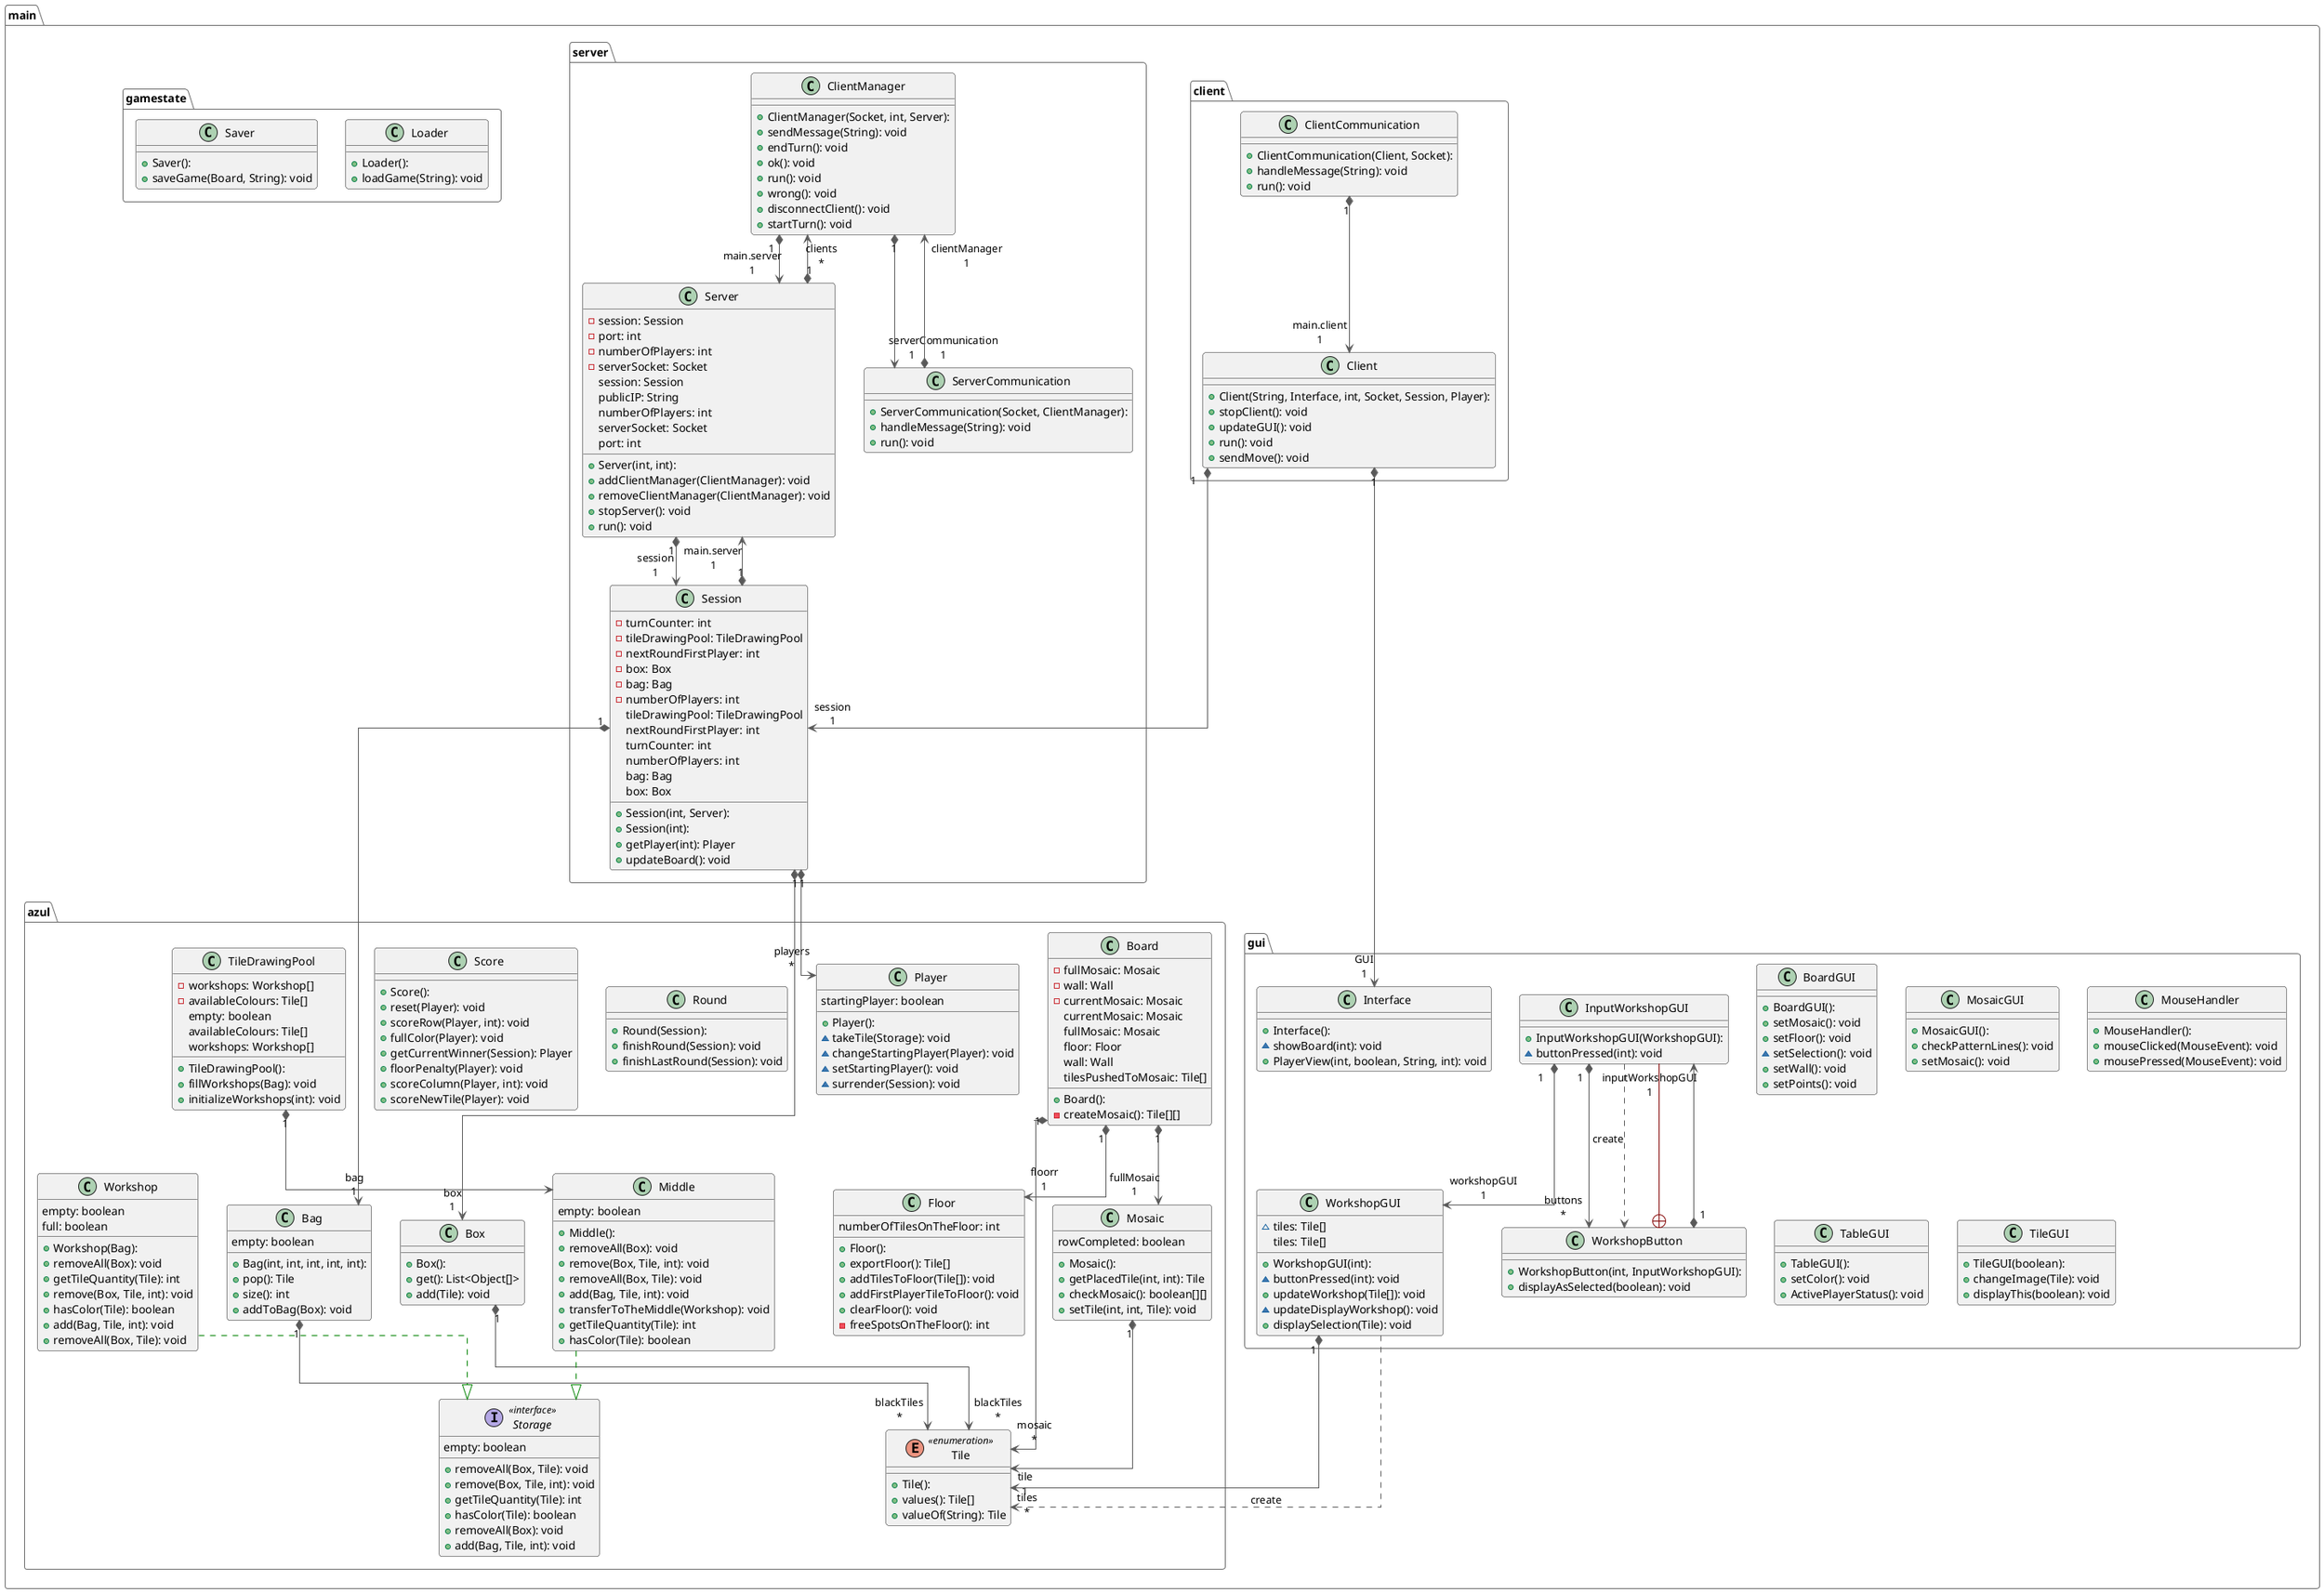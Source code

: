 @startuml
!theme vibrant

top to bottom direction
skinparam linetype ortho

package main.azul{
class Bag {
  + Bag(int, int, int, int, int):
  + pop(): Tile
  + size(): int
  + addToBag(Box): void
   empty: boolean
}

class Board {
  + Board():
  - fullMosaic: Mosaic
  - wall: Wall
  - currentMosaic: Mosaic
  - createMosaic(): Tile[][]
   currentMosaic: Mosaic
   fullMosaic: Mosaic
   floor: Floor
   wall: Wall
   tilesPushedToMosaic: Tile[]
}
}
package main.gui{
class BoardGUI {
  + BoardGUI():
  + setMosaic(): void
  + setFloor(): void
  ~ setSelection(): void
  + setWall(): void
  + setPoints(): void
}
}
package main.azul{
class Box {
  + Box():
  + get(): List<Object[]>
  + add(Tile): void
}
}
package main.client{
class Client {
  + Client(String, Interface, int, Socket, Session, Player):
  + stopClient(): void
  + updateGUI(): void
  + run(): void
  + sendMove(): void
}

class ClientCommunication {
  + ClientCommunication(Client, Socket):
  + handleMessage(String): void
  + run(): void
}
}
package main.server{
class ClientManager {
  + ClientManager(Socket, int, Server):
  + sendMessage(String): void
  + endTurn(): void
  + ok(): void
  + run(): void
  + wrong(): void
  + disconnectClient(): void
  + startTurn(): void
}
}
package main.azul{
class Floor {
  + Floor():
  + exportFloor(): Tile[]
  + addTilesToFloor(Tile[]): void
  + addFirstPlayerTileToFloor(): void
  + clearFloor(): void
  - freeSpotsOnTheFloor(): int
   numberOfTilesOnTheFloor: int
}
}
package main.gui{
class InputWorkshopGUI {
  + InputWorkshopGUI(WorkshopGUI):
  ~ buttonPressed(int): void
}
class Interface {
  + Interface():
  ~ showBoard(int): void
  + PlayerView(int, boolean, String, int): void
}
}
package main.gamestate{
class Loader {
  + Loader():
  + loadGame(String): void
}
}
package main.azul{
class Middle {
  + Middle():
  + removeAll(Box): void
  + remove(Box, Tile, int): void
  + removeAll(Box, Tile): void
  + add(Bag, Tile, int): void
  + transferToTheMiddle(Workshop): void
  + getTileQuantity(Tile): int
  + hasColor(Tile): boolean
   empty: boolean
}
class Mosaic {
  + Mosaic():
  + getPlacedTile(int, int): Tile
  + checkMosaic(): boolean[][]
  + setTile(int, int, Tile): void
   rowCompleted: boolean
}
}
package main.gui{
class MosaicGUI {
  + MosaicGUI():
  + checkPatternLines(): void
  + setMosaic(): void
}
class MouseHandler {
  + MouseHandler():
  + mouseClicked(MouseEvent): void
  + mousePressed(MouseEvent): void
}
}
package main.azul{
class Player {
  + Player():
  ~ takeTile(Storage): void
  ~ changeStartingPlayer(Player): void
  ~ setStartingPlayer(): void
  ~ surrender(Session): void
   startingPlayer: boolean
}
class Round {
  + Round(Session):
  + finishRound(Session): void
  + finishLastRound(Session): void
}
}
package main.gamestate{
class Saver {
  + Saver():
  + saveGame(Board, String): void
}
}
package main.azul{
class Score {
  + Score():
  + reset(Player): void
  + scoreRow(Player, int): void
  + fullColor(Player): void
  + getCurrentWinner(Session): Player
  + floorPenalty(Player): void
  + scoreColumn(Player, int): void
  + scoreNewTile(Player): void
}
}
package main.server{
class Server {
  + Server(int, int):
  - session: Session
  - port: int
  - numberOfPlayers: int
  - serverSocket: Socket
  + addClientManager(ClientManager): void
  + removeClientManager(ClientManager): void
  + stopServer(): void
  + run(): void
   session: Session
   publicIP: String
   numberOfPlayers: int
   serverSocket: Socket
   port: int
}
class ServerCommunication {
  + ServerCommunication(Socket, ClientManager):
  + handleMessage(String): void
  + run(): void
}
class Session {
  + Session(int, Server):
  + Session(int):
  - turnCounter: int
  - tileDrawingPool: TileDrawingPool
  - nextRoundFirstPlayer: int
  - box: Box
  - bag: Bag
  - numberOfPlayers: int
  + getPlayer(int): Player
  + updateBoard(): void
   tileDrawingPool: TileDrawingPool
   nextRoundFirstPlayer: int
   turnCounter: int
   numberOfPlayers: int
   bag: Bag
   box: Box
}
}
package main.azul{
interface Storage << interface >> {
  + removeAll(Box, Tile): void
  + remove(Box, Tile, int): void
  + getTileQuantity(Tile): int
  + hasColor(Tile): boolean
  + removeAll(Box): void
  + add(Bag, Tile, int): void
   empty: boolean
}
}
package main.gui{
class TableGUI {
  + TableGUI():
  + setColor(): void
  + ActivePlayerStatus(): void
}
}
package main.azul{
enum Tile << enumeration >> {
  + Tile():
  + values(): Tile[]
  + valueOf(String): Tile
}
}
package main.azul{
class TileDrawingPool {
  + TileDrawingPool():
  - workshops: Workshop[]
  - availableColours: Tile[]
  + fillWorkshops(Bag): void
  + initializeWorkshops(int): void
   empty: boolean
   availableColours: Tile[]
   workshops: Workshop[]
}
}
package main.gui{
class TileGUI {
  + TileGUI(boolean):
  + changeImage(Tile): void
  + displayThis(boolean): void
}
}
package main.azul{
class Workshop {
  + Workshop(Bag):
  + removeAll(Box): void
  + getTileQuantity(Tile): int
  + remove(Box, Tile, int): void
  + hasColor(Tile): boolean
  + add(Bag, Tile, int): void
  + removeAll(Box, Tile): void
   empty: boolean
   full: boolean
}
}
package main.gui{
class WorkshopButton {
  + WorkshopButton(int, InputWorkshopGUI):
  + displayAsSelected(boolean): void
}

class WorkshopGUI {
  + WorkshopGUI(int):
  ~ tiles: Tile[]
  ~ buttonPressed(int): void
  + updateWorkshop(Tile[]): void
  ~ updateDisplayWorkshop(): void
  + displaySelection(Tile): void
   tiles: Tile[]
}
}
Bag                 "1" *-[#595959,plain]-> "blackTiles\n*" Tile
Board               "1" *-[#595959,plain]-> "floorr\n1" Floor
Board               "1" *-[#595959,plain]-> "fullMosaic\n1" Mosaic
Board               "1" *-[#595959,plain]-> "mosaic\n*" Tile
Box                 "1" *-[#595959,plain]-> "blackTiles\n*" Tile
Client              "1" *-[#595959,plain]-> "GUI\n1" Interface
Client              "1" *-[#595959,plain]-> "session\n1" Session
ClientCommunication "1" *-[#595959,plain]-> "main.client\n1" Client
ClientManager       "1" *-[#595959,plain]-> "main.server\n1" Server
ClientManager       "1" *-[#595959,plain]-> "serverCommunication\n1" ServerCommunication
InputWorkshopGUI    "1" *-[#595959,plain]-> "buttons\n*" WorkshopButton
InputWorkshopGUI     -[#595959,dashed]->  WorkshopButton      : "«create»"
InputWorkshopGUI    "1" *-[#595959,plain]-> "workshopGUI\n1" WorkshopGUI
Middle               -[#008200,dashed]-^  Storage
TileDrawingPool     "1"*-[#595959,plain]-> Middle
Mosaic              "1" *-[#595959,plain]-> "tile\n1" Tile
Server              "1" *-[#595959,plain]-> "clients\n*" ClientManager
Server              "1" *-[#595959,plain]-> "session\n1" Session
ServerCommunication "1" *-[#595959,plain]-> "clientManager\n1" ClientManager
Session             "1" *-[#595959,plain]-> "bag\n1" Bag
Session             "1" *-[#595959,plain]-> "box\n1" Box
Session             "1" *-[#595959,plain]-> "players\n*" Player
Session             "1" *-[#595959,plain]-> "main.server\n1" Server
Workshop             -[#008200,dashed]-^  Storage
WorkshopButton       +-[#820000,plain]-  InputWorkshopGUI
WorkshopButton      "1" *-[#595959,plain]-> "inputWorkshopGUI\n1" InputWorkshopGUI
WorkshopGUI         "1" *-[#595959,plain]-> "tiles\n*" Tile
WorkshopGUI          -[#595959,dashed]->  Tile                : "«create»"
@enduml